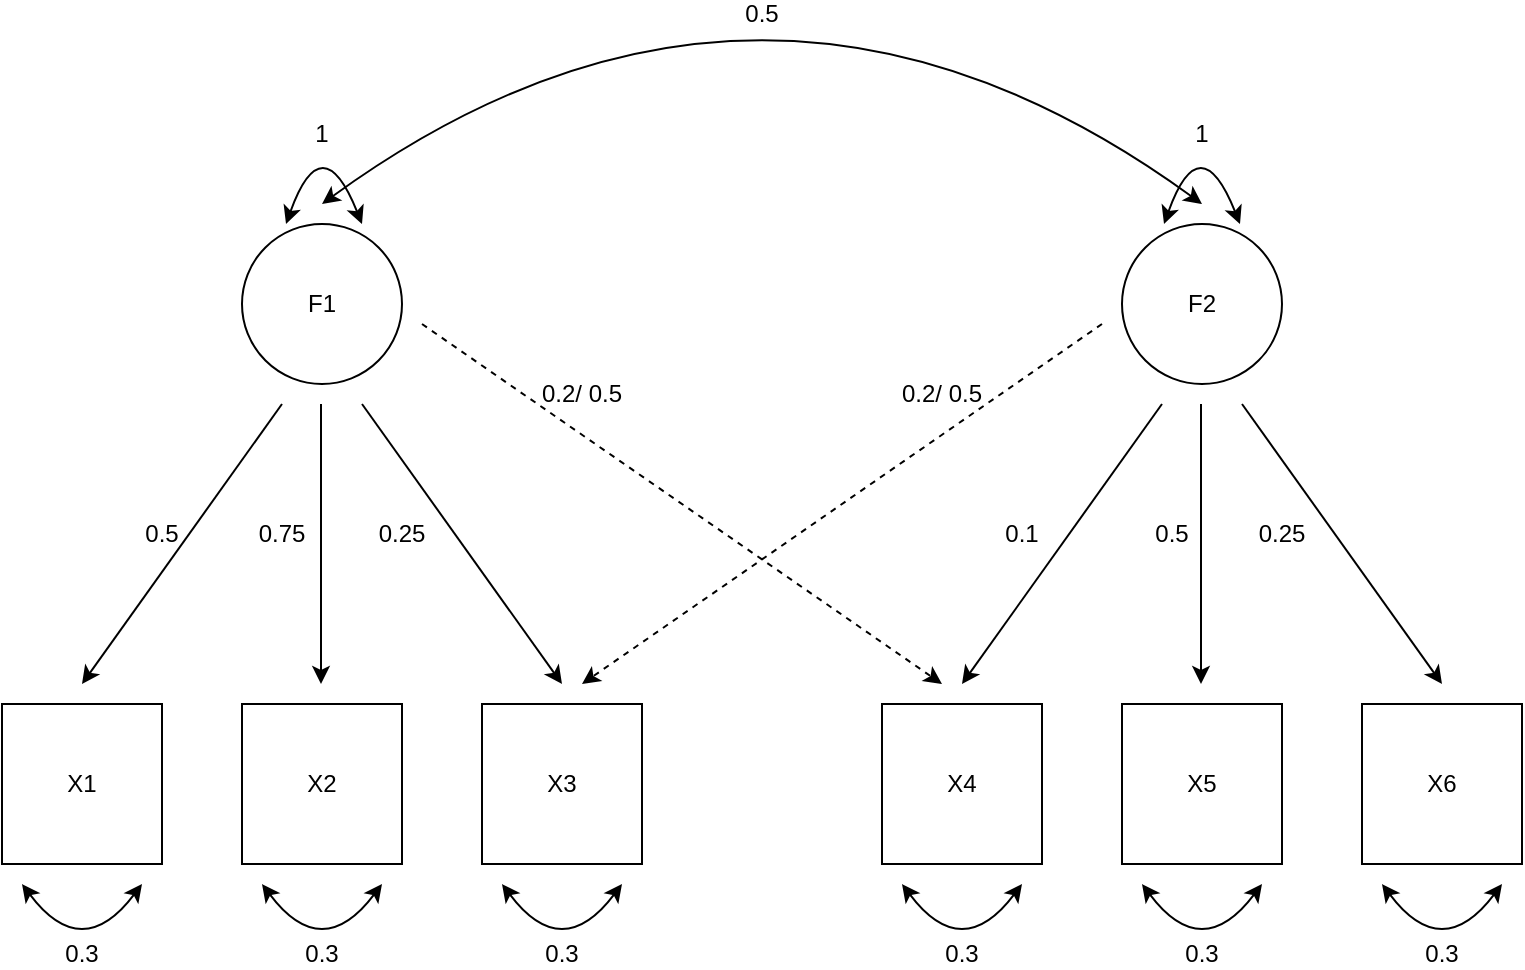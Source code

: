 <mxfile version="17.4.0" type="device"><diagram id="7yZWHM5hNiSJyR0sJOxw" name="Page-1"><mxGraphModel dx="1398" dy="638" grid="1" gridSize="10" guides="1" tooltips="1" connect="1" arrows="1" fold="1" page="1" pageScale="1" pageWidth="850" pageHeight="1100" math="0" shadow="0"><root><mxCell id="0"/><mxCell id="1" parent="0"/><mxCell id="l2Lz9_HfoFGXl_auylKm-1" value="X1" style="whiteSpace=wrap;html=1;aspect=fixed;" parent="1" vertex="1"><mxGeometry x="40" y="600" width="80" height="80" as="geometry"/></mxCell><mxCell id="l2Lz9_HfoFGXl_auylKm-2" value="X2" style="whiteSpace=wrap;html=1;aspect=fixed;" parent="1" vertex="1"><mxGeometry x="160" y="600" width="80" height="80" as="geometry"/></mxCell><mxCell id="l2Lz9_HfoFGXl_auylKm-3" value="X3" style="whiteSpace=wrap;html=1;aspect=fixed;" parent="1" vertex="1"><mxGeometry x="280" y="600" width="80" height="80" as="geometry"/></mxCell><mxCell id="l2Lz9_HfoFGXl_auylKm-4" value="X4" style="whiteSpace=wrap;html=1;aspect=fixed;" parent="1" vertex="1"><mxGeometry x="480" y="600" width="80" height="80" as="geometry"/></mxCell><mxCell id="l2Lz9_HfoFGXl_auylKm-5" value="X5" style="whiteSpace=wrap;html=1;aspect=fixed;" parent="1" vertex="1"><mxGeometry x="600" y="600" width="80" height="80" as="geometry"/></mxCell><mxCell id="l2Lz9_HfoFGXl_auylKm-6" value="X6" style="whiteSpace=wrap;html=1;aspect=fixed;" parent="1" vertex="1"><mxGeometry x="720" y="600" width="80" height="80" as="geometry"/></mxCell><mxCell id="l2Lz9_HfoFGXl_auylKm-7" value="F1" style="ellipse;whiteSpace=wrap;html=1;aspect=fixed;" parent="1" vertex="1"><mxGeometry x="160" y="360" width="80" height="80" as="geometry"/></mxCell><mxCell id="l2Lz9_HfoFGXl_auylKm-8" value="F2" style="ellipse;whiteSpace=wrap;html=1;aspect=fixed;" parent="1" vertex="1"><mxGeometry x="600" y="360" width="80" height="80" as="geometry"/></mxCell><mxCell id="tgd6ZOpWkAbLlobaqCAW-1" value="" style="endArrow=classic;startArrow=classic;html=1;curved=1;" parent="1" edge="1"><mxGeometry width="50" height="50" relative="1" as="geometry"><mxPoint x="200" y="350" as="sourcePoint"/><mxPoint x="640" y="350" as="targetPoint"/><Array as="points"><mxPoint x="420" y="190"/></Array></mxGeometry></mxCell><mxCell id="tgd6ZOpWkAbLlobaqCAW-2" value="" style="endArrow=classic;startArrow=classic;html=1;curved=1;exitX=0.275;exitY=0;exitDx=0;exitDy=0;exitPerimeter=0;" parent="1" source="l2Lz9_HfoFGXl_auylKm-7" edge="1"><mxGeometry width="50" height="50" relative="1" as="geometry"><mxPoint x="175" y="360" as="sourcePoint"/><mxPoint x="220" y="360" as="targetPoint"/><Array as="points"><mxPoint x="200" y="310"/></Array></mxGeometry></mxCell><mxCell id="tgd6ZOpWkAbLlobaqCAW-4" value="" style="endArrow=classic;startArrow=classic;html=1;curved=1;exitX=0.275;exitY=0;exitDx=0;exitDy=0;exitPerimeter=0;" parent="1" edge="1"><mxGeometry width="50" height="50" relative="1" as="geometry"><mxPoint x="621" y="360" as="sourcePoint"/><mxPoint x="659" y="360" as="targetPoint"/><Array as="points"><mxPoint x="639" y="310"/></Array></mxGeometry></mxCell><mxCell id="tgd6ZOpWkAbLlobaqCAW-5" value="" style="endArrow=classic;startArrow=classic;html=1;curved=1;" parent="1" edge="1"><mxGeometry width="50" height="50" relative="1" as="geometry"><mxPoint x="50" y="690" as="sourcePoint"/><mxPoint x="110" y="690" as="targetPoint"/><Array as="points"><mxPoint x="80" y="730"/></Array></mxGeometry></mxCell><mxCell id="tgd6ZOpWkAbLlobaqCAW-6" value="" style="endArrow=classic;startArrow=classic;html=1;curved=1;" parent="1" edge="1"><mxGeometry width="50" height="50" relative="1" as="geometry"><mxPoint x="170" y="690" as="sourcePoint"/><mxPoint x="230" y="690" as="targetPoint"/><Array as="points"><mxPoint x="200" y="730"/></Array></mxGeometry></mxCell><mxCell id="tgd6ZOpWkAbLlobaqCAW-7" value="" style="endArrow=classic;startArrow=classic;html=1;curved=1;" parent="1" edge="1"><mxGeometry width="50" height="50" relative="1" as="geometry"><mxPoint x="290" y="690" as="sourcePoint"/><mxPoint x="350" y="690" as="targetPoint"/><Array as="points"><mxPoint x="320" y="730"/></Array></mxGeometry></mxCell><mxCell id="tgd6ZOpWkAbLlobaqCAW-8" value="" style="endArrow=classic;startArrow=classic;html=1;curved=1;" parent="1" edge="1"><mxGeometry width="50" height="50" relative="1" as="geometry"><mxPoint x="490" y="690" as="sourcePoint"/><mxPoint x="550" y="690" as="targetPoint"/><Array as="points"><mxPoint x="520" y="730"/></Array></mxGeometry></mxCell><mxCell id="tgd6ZOpWkAbLlobaqCAW-9" value="" style="endArrow=classic;startArrow=classic;html=1;curved=1;" parent="1" edge="1"><mxGeometry width="50" height="50" relative="1" as="geometry"><mxPoint x="610" y="690" as="sourcePoint"/><mxPoint x="670" y="690" as="targetPoint"/><Array as="points"><mxPoint x="640" y="730"/></Array></mxGeometry></mxCell><mxCell id="tgd6ZOpWkAbLlobaqCAW-10" value="" style="endArrow=classic;startArrow=classic;html=1;curved=1;" parent="1" edge="1"><mxGeometry width="50" height="50" relative="1" as="geometry"><mxPoint x="730" y="690" as="sourcePoint"/><mxPoint x="790" y="690" as="targetPoint"/><Array as="points"><mxPoint x="760" y="730"/></Array></mxGeometry></mxCell><mxCell id="RlQ0effUyl4t4b7AmfCB-1" value="" style="endArrow=classic;html=1;rounded=0;" parent="1" edge="1"><mxGeometry width="50" height="50" relative="1" as="geometry"><mxPoint x="180" y="450" as="sourcePoint"/><mxPoint x="80" y="590" as="targetPoint"/></mxGeometry></mxCell><mxCell id="RlQ0effUyl4t4b7AmfCB-2" value="" style="endArrow=classic;html=1;rounded=0;" parent="1" edge="1"><mxGeometry width="50" height="50" relative="1" as="geometry"><mxPoint x="199.5" y="450" as="sourcePoint"/><mxPoint x="199.5" y="590" as="targetPoint"/></mxGeometry></mxCell><mxCell id="RlQ0effUyl4t4b7AmfCB-3" value="" style="endArrow=classic;html=1;rounded=0;" parent="1" edge="1"><mxGeometry width="50" height="50" relative="1" as="geometry"><mxPoint x="220" y="450" as="sourcePoint"/><mxPoint x="320" y="590" as="targetPoint"/></mxGeometry></mxCell><mxCell id="RlQ0effUyl4t4b7AmfCB-4" value="" style="endArrow=classic;html=1;rounded=0;" parent="1" edge="1"><mxGeometry width="50" height="50" relative="1" as="geometry"><mxPoint x="639.5" y="450" as="sourcePoint"/><mxPoint x="639.5" y="590" as="targetPoint"/></mxGeometry></mxCell><mxCell id="RlQ0effUyl4t4b7AmfCB-5" value="" style="endArrow=classic;html=1;rounded=0;" parent="1" edge="1"><mxGeometry width="50" height="50" relative="1" as="geometry"><mxPoint x="620" y="450" as="sourcePoint"/><mxPoint x="520" y="590" as="targetPoint"/></mxGeometry></mxCell><mxCell id="RlQ0effUyl4t4b7AmfCB-6" value="" style="endArrow=classic;html=1;rounded=0;" parent="1" edge="1"><mxGeometry width="50" height="50" relative="1" as="geometry"><mxPoint x="660" y="450" as="sourcePoint"/><mxPoint x="760" y="590" as="targetPoint"/></mxGeometry></mxCell><mxCell id="gGguRTh97zDVYsn-qXuR-1" value="1" style="text;html=1;strokeColor=none;fillColor=none;align=center;verticalAlign=middle;whiteSpace=wrap;rounded=0;" vertex="1" parent="1"><mxGeometry x="170" y="310" width="60" height="10" as="geometry"/></mxCell><mxCell id="gGguRTh97zDVYsn-qXuR-4" value="1" style="text;html=1;strokeColor=none;fillColor=none;align=center;verticalAlign=middle;whiteSpace=wrap;rounded=0;" vertex="1" parent="1"><mxGeometry x="610" y="310" width="60" height="10" as="geometry"/></mxCell><mxCell id="gGguRTh97zDVYsn-qXuR-5" value="0.5" style="text;html=1;strokeColor=none;fillColor=none;align=center;verticalAlign=middle;whiteSpace=wrap;rounded=0;" vertex="1" parent="1"><mxGeometry x="390" y="250" width="60" height="10" as="geometry"/></mxCell><mxCell id="gGguRTh97zDVYsn-qXuR-6" value="0.3" style="text;html=1;strokeColor=none;fillColor=none;align=center;verticalAlign=middle;whiteSpace=wrap;rounded=0;" vertex="1" parent="1"><mxGeometry x="50" y="720" width="60" height="10" as="geometry"/></mxCell><mxCell id="gGguRTh97zDVYsn-qXuR-7" value="0.3" style="text;html=1;strokeColor=none;fillColor=none;align=center;verticalAlign=middle;whiteSpace=wrap;rounded=0;" vertex="1" parent="1"><mxGeometry x="170" y="720" width="60" height="10" as="geometry"/></mxCell><mxCell id="gGguRTh97zDVYsn-qXuR-8" value="0.3" style="text;html=1;strokeColor=none;fillColor=none;align=center;verticalAlign=middle;whiteSpace=wrap;rounded=0;" vertex="1" parent="1"><mxGeometry x="290" y="720" width="60" height="10" as="geometry"/></mxCell><mxCell id="gGguRTh97zDVYsn-qXuR-10" value="0.3" style="text;html=1;strokeColor=none;fillColor=none;align=center;verticalAlign=middle;whiteSpace=wrap;rounded=0;" vertex="1" parent="1"><mxGeometry x="490" y="720" width="60" height="10" as="geometry"/></mxCell><mxCell id="gGguRTh97zDVYsn-qXuR-11" value="0.3" style="text;html=1;strokeColor=none;fillColor=none;align=center;verticalAlign=middle;whiteSpace=wrap;rounded=0;" vertex="1" parent="1"><mxGeometry x="610" y="720" width="60" height="10" as="geometry"/></mxCell><mxCell id="gGguRTh97zDVYsn-qXuR-12" value="0.3" style="text;html=1;strokeColor=none;fillColor=none;align=center;verticalAlign=middle;whiteSpace=wrap;rounded=0;" vertex="1" parent="1"><mxGeometry x="730" y="720" width="60" height="10" as="geometry"/></mxCell><mxCell id="gGguRTh97zDVYsn-qXuR-13" value="0.5" style="text;html=1;strokeColor=none;fillColor=none;align=center;verticalAlign=middle;whiteSpace=wrap;rounded=0;" vertex="1" parent="1"><mxGeometry x="90" y="510" width="60" height="10" as="geometry"/></mxCell><mxCell id="gGguRTh97zDVYsn-qXuR-15" value="0.75&lt;br&gt;" style="text;html=1;strokeColor=none;fillColor=none;align=center;verticalAlign=middle;whiteSpace=wrap;rounded=0;" vertex="1" parent="1"><mxGeometry x="150" y="510" width="60" height="10" as="geometry"/></mxCell><mxCell id="gGguRTh97zDVYsn-qXuR-17" value="0.25" style="text;html=1;strokeColor=none;fillColor=none;align=center;verticalAlign=middle;whiteSpace=wrap;rounded=0;" vertex="1" parent="1"><mxGeometry x="210" y="510" width="60" height="10" as="geometry"/></mxCell><mxCell id="gGguRTh97zDVYsn-qXuR-18" value="0.1" style="text;html=1;strokeColor=none;fillColor=none;align=center;verticalAlign=middle;whiteSpace=wrap;rounded=0;" vertex="1" parent="1"><mxGeometry x="520" y="510" width="60" height="10" as="geometry"/></mxCell><mxCell id="gGguRTh97zDVYsn-qXuR-19" value="0.5" style="text;html=1;strokeColor=none;fillColor=none;align=center;verticalAlign=middle;whiteSpace=wrap;rounded=0;" vertex="1" parent="1"><mxGeometry x="590" y="510" width="70" height="10" as="geometry"/></mxCell><mxCell id="gGguRTh97zDVYsn-qXuR-21" value="0.25" style="text;html=1;strokeColor=none;fillColor=none;align=center;verticalAlign=middle;whiteSpace=wrap;rounded=0;" vertex="1" parent="1"><mxGeometry x="650" y="510" width="60" height="10" as="geometry"/></mxCell><mxCell id="gGguRTh97zDVYsn-qXuR-22" value="" style="endArrow=classic;html=1;rounded=0;dashed=1;" edge="1" parent="1"><mxGeometry width="50" height="50" relative="1" as="geometry"><mxPoint x="250" y="410" as="sourcePoint"/><mxPoint x="510" y="590" as="targetPoint"/></mxGeometry></mxCell><mxCell id="gGguRTh97zDVYsn-qXuR-23" value="" style="endArrow=classic;html=1;rounded=0;dashed=1;" edge="1" parent="1"><mxGeometry width="50" height="50" relative="1" as="geometry"><mxPoint x="590" y="410" as="sourcePoint"/><mxPoint x="330" y="590" as="targetPoint"/></mxGeometry></mxCell><mxCell id="gGguRTh97zDVYsn-qXuR-24" value="0.2/ 0.5" style="text;html=1;strokeColor=none;fillColor=none;align=center;verticalAlign=middle;whiteSpace=wrap;rounded=0;" vertex="1" parent="1"><mxGeometry x="300" y="440" width="60" height="10" as="geometry"/></mxCell><mxCell id="gGguRTh97zDVYsn-qXuR-28" value="0.2/ 0.5" style="text;html=1;strokeColor=none;fillColor=none;align=center;verticalAlign=middle;whiteSpace=wrap;rounded=0;" vertex="1" parent="1"><mxGeometry x="480" y="440" width="60" height="10" as="geometry"/></mxCell></root></mxGraphModel></diagram></mxfile>